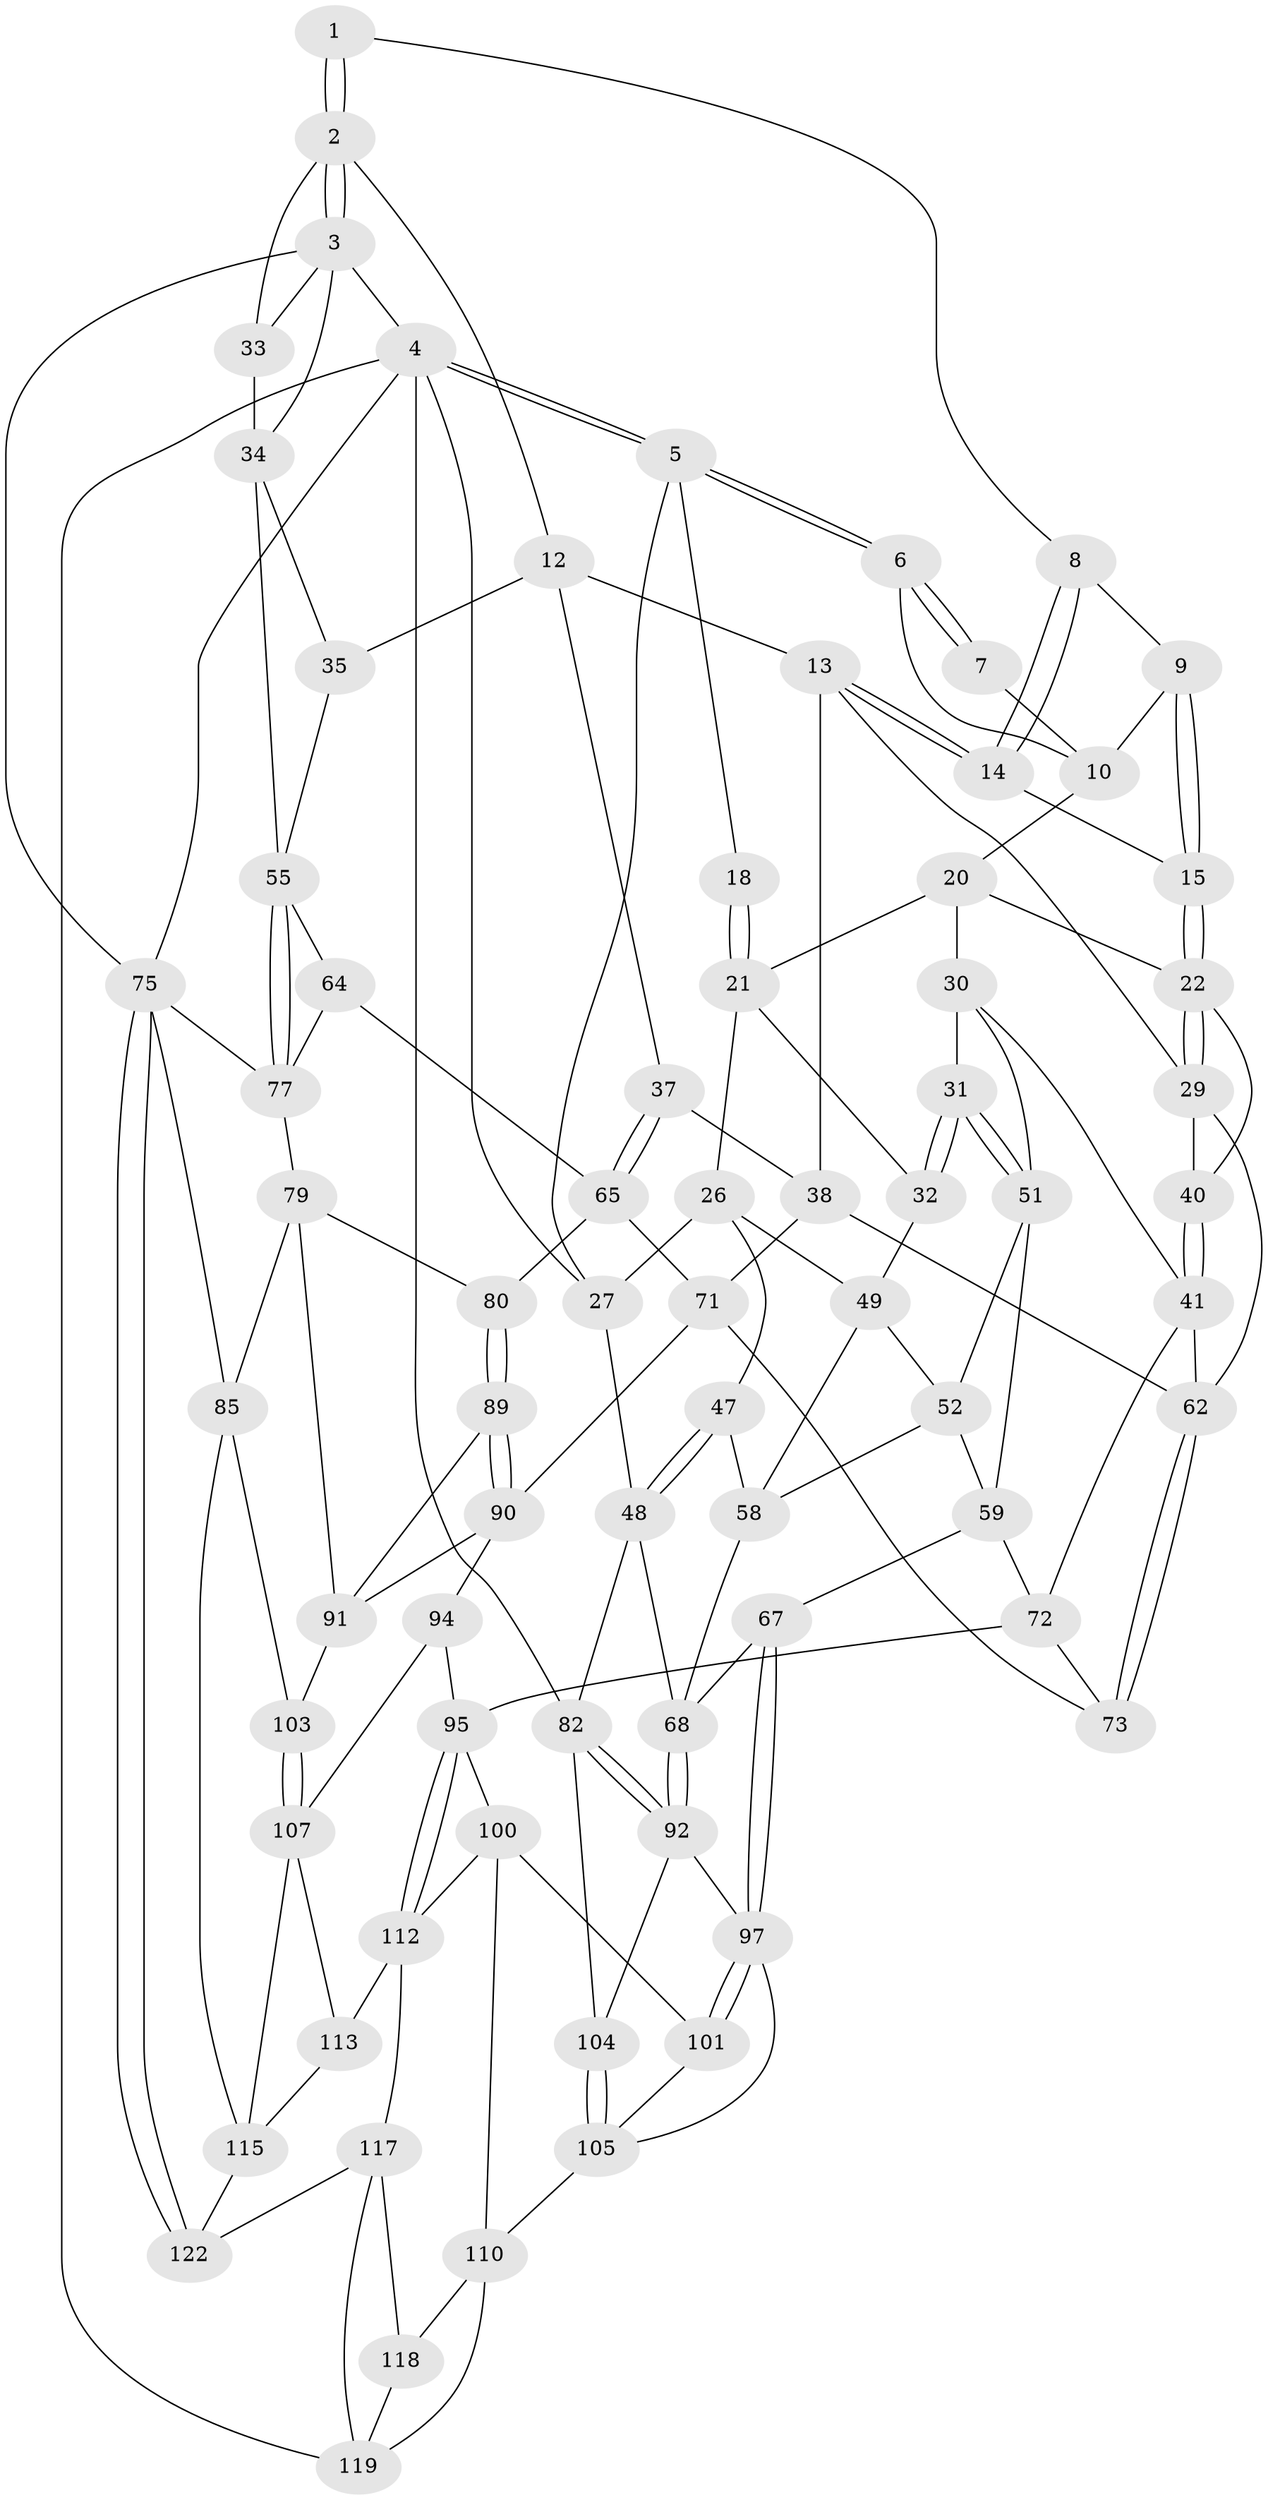 // Generated by graph-tools (version 1.1) at 2025/52/02/27/25 19:52:42]
// undirected, 74 vertices, 163 edges
graph export_dot {
graph [start="1"]
  node [color=gray90,style=filled];
  1 [pos="+0.6866575306270736+0"];
  2 [pos="+1+0",super="+11"];
  3 [pos="+1+0",super="+39"];
  4 [pos="+0+0",super="+84"];
  5 [pos="+0+0",super="+17"];
  6 [pos="+0+0",super="+16"];
  7 [pos="+0.2915277516261097+0"];
  8 [pos="+0.6687215166825181+0"];
  9 [pos="+0.4867945097469919+0.08979498017209102"];
  10 [pos="+0.3711452167723535+0.11814583563931677",super="+19"];
  12 [pos="+0.7288174268684355+0.23564083776435854",super="+36"];
  13 [pos="+0.7245359213923702+0.23590309353710393",super="+28"];
  14 [pos="+0.644003279361233+0.1660323973972556"];
  15 [pos="+0.5871127392680984+0.17764554990121084"];
  18 [pos="+0.17429590077457882+0.18188030828795823"];
  20 [pos="+0.36693874505855906+0.16956488756142202",super="+24"];
  21 [pos="+0.21204956928415214+0.2575125514695718",super="+25"];
  22 [pos="+0.49287859439558745+0.26724475679135634",super="+23"];
  26 [pos="+0.10123741718489476+0.3089404624092333",super="+46"];
  27 [pos="+0.09977763242803242+0.30729668534417565",super="+45"];
  29 [pos="+0.6020226796765089+0.3673934429220652",super="+44"];
  30 [pos="+0.32091874425010697+0.3574588457592212",super="+43"];
  31 [pos="+0.294400712719738+0.3587462998447941"];
  32 [pos="+0.24805153444658973+0.3307911614963923"];
  33 [pos="+0.9140017445537264+0.31707514810385323"];
  34 [pos="+0.9100919000172999+0.34875973370584695",super="+54"];
  35 [pos="+0.9036336540838145+0.35601923121107176"];
  37 [pos="+0.8459586245205571+0.4043916999066518"];
  38 [pos="+0.7225279059445888+0.4341513266284598",super="+61"];
  40 [pos="+0.44989376962286437+0.36833568843313713"];
  41 [pos="+0.44332729253273784+0.4357280573827587",super="+42"];
  47 [pos="+0.05486110157270599+0.39401551671244384"];
  48 [pos="+0+0.4388307426087059",super="+81"];
  49 [pos="+0.19223305742082472+0.38726378546080287",super="+50"];
  51 [pos="+0.2720574313926626+0.4069686259182563",super="+53"];
  52 [pos="+0.2603634628940666+0.4162898891965172",super="+57"];
  55 [pos="+1+0.4542830159265029",super="+56"];
  58 [pos="+0.18247019984685775+0.4443858959907808",super="+60"];
  59 [pos="+0.28216640416013683+0.5245237742711262",super="+66"];
  62 [pos="+0.5730472024486234+0.5172764170886087",super="+63"];
  64 [pos="+0.907246564574626+0.49822462224757513"];
  65 [pos="+0.8654066176150559+0.4717700145421853",super="+70"];
  67 [pos="+0.2146500790159995+0.6109270072525581"];
  68 [pos="+0.12279609275167953+0.5519352903997707",super="+69"];
  71 [pos="+0.7451001895475603+0.5514301976328542",super="+88"];
  72 [pos="+0.38001291511629137+0.6308782669382081",super="+74"];
  73 [pos="+0.5631745146375055+0.5816517800491225"];
  75 [pos="+1+1",super="+76"];
  77 [pos="+1+0.7096792343810314",super="+78"];
  79 [pos="+0.8888843065002358+0.5812176466449924",super="+87"];
  80 [pos="+0.8088871224080777+0.5788032695531651"];
  82 [pos="+0+0.6442173292015251",super="+83"];
  85 [pos="+1+0.8236163319456214",super="+86"];
  89 [pos="+0.8225344644086363+0.6416830010080711"];
  90 [pos="+0.7075832754570566+0.7051264985483693",super="+93"];
  91 [pos="+0.8640670186282507+0.6678618161759353",super="+102"];
  92 [pos="+0.05598539794364557+0.6849340142168606",super="+99"];
  94 [pos="+0.6721238292348057+0.7661902906812822"];
  95 [pos="+0.4367903102616466+0.7081925456641329",super="+96"];
  97 [pos="+0.1746622927495521+0.7077499728761221",super="+98"];
  100 [pos="+0.2318628553655704+0.7831271500232844",super="+109"];
  101 [pos="+0.2041542537887308+0.7742642826638848"];
  103 [pos="+0.7853244856276115+0.7507660380911221"];
  104 [pos="+0+0.8409387675735079"];
  105 [pos="+0.06613894426456421+0.8313100498715406",super="+106"];
  107 [pos="+0.8274357020526638+0.8360549651599074",super="+108"];
  110 [pos="+0.24891279856269888+0.9603851079017943",super="+111"];
  112 [pos="+0.43619866922572803+0.7757848423920425",super="+114"];
  113 [pos="+0.6382873000414339+0.9823164007866932"];
  115 [pos="+0.8572279249926817+0.8450734688383232",super="+116"];
  117 [pos="+0.45908317895490014+0.876365602193255",super="+120"];
  118 [pos="+0.393644598428855+0.928185503733546"];
  119 [pos="+0.12297502152768137+1",super="+121"];
  122 [pos="+0.7024994461567177+1"];
  1 -- 2;
  1 -- 2;
  1 -- 8;
  2 -- 3;
  2 -- 3;
  2 -- 33;
  2 -- 12;
  3 -- 4;
  3 -- 75;
  3 -- 33;
  3 -- 34;
  4 -- 5;
  4 -- 5;
  4 -- 82;
  4 -- 75;
  4 -- 119;
  4 -- 27;
  5 -- 6;
  5 -- 6;
  5 -- 18;
  5 -- 27;
  6 -- 7;
  6 -- 7;
  6 -- 10;
  7 -- 10;
  8 -- 9;
  8 -- 14;
  8 -- 14;
  9 -- 10;
  9 -- 15;
  9 -- 15;
  10 -- 20;
  12 -- 13;
  12 -- 35;
  12 -- 37;
  13 -- 14;
  13 -- 14;
  13 -- 29;
  13 -- 38;
  14 -- 15;
  15 -- 22;
  15 -- 22;
  18 -- 21;
  18 -- 21;
  20 -- 21;
  20 -- 22;
  20 -- 30;
  21 -- 32;
  21 -- 26;
  22 -- 29;
  22 -- 29;
  22 -- 40;
  26 -- 27;
  26 -- 47;
  26 -- 49;
  27 -- 48;
  29 -- 40;
  29 -- 62;
  30 -- 31;
  30 -- 51;
  30 -- 41;
  31 -- 32;
  31 -- 32;
  31 -- 51;
  31 -- 51;
  32 -- 49;
  33 -- 34;
  34 -- 35;
  34 -- 55;
  35 -- 55;
  37 -- 38;
  37 -- 65;
  37 -- 65;
  38 -- 62;
  38 -- 71;
  40 -- 41;
  40 -- 41;
  41 -- 62;
  41 -- 72;
  47 -- 48;
  47 -- 48;
  47 -- 58;
  48 -- 82;
  48 -- 68;
  49 -- 52;
  49 -- 58;
  51 -- 52;
  51 -- 59;
  52 -- 58;
  52 -- 59;
  55 -- 77;
  55 -- 77;
  55 -- 64;
  58 -- 68;
  59 -- 72;
  59 -- 67;
  62 -- 73;
  62 -- 73;
  64 -- 65;
  64 -- 77;
  65 -- 80;
  65 -- 71;
  67 -- 68;
  67 -- 97;
  67 -- 97;
  68 -- 92;
  68 -- 92;
  71 -- 73;
  71 -- 90;
  72 -- 73;
  72 -- 95;
  75 -- 122;
  75 -- 122;
  75 -- 77;
  75 -- 85;
  77 -- 79;
  79 -- 80;
  79 -- 91;
  79 -- 85;
  80 -- 89;
  80 -- 89;
  82 -- 92;
  82 -- 92;
  82 -- 104;
  85 -- 115;
  85 -- 103;
  89 -- 90;
  89 -- 90;
  89 -- 91;
  90 -- 91;
  90 -- 94;
  91 -- 103;
  92 -- 104;
  92 -- 97;
  94 -- 95;
  94 -- 107;
  95 -- 112;
  95 -- 112;
  95 -- 100;
  97 -- 101;
  97 -- 101;
  97 -- 105;
  100 -- 101;
  100 -- 112;
  100 -- 110;
  101 -- 105;
  103 -- 107;
  103 -- 107;
  104 -- 105;
  104 -- 105;
  105 -- 110;
  107 -- 115;
  107 -- 113;
  110 -- 118;
  110 -- 119;
  112 -- 113;
  112 -- 117;
  113 -- 115;
  115 -- 122;
  117 -- 118;
  117 -- 122;
  117 -- 119;
  118 -- 119;
}

